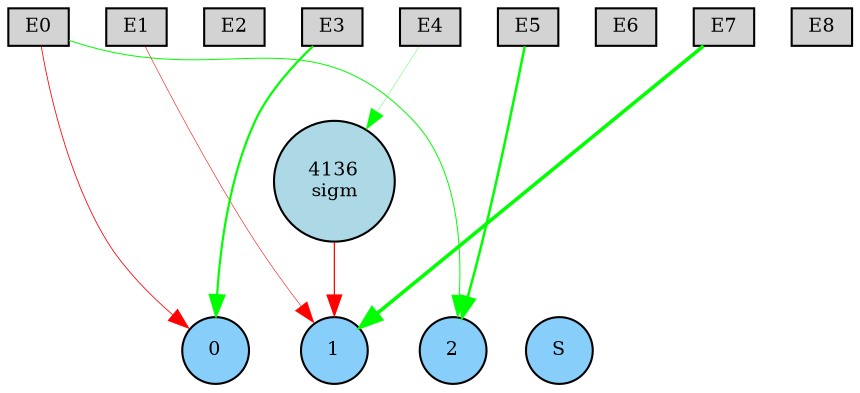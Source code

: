 digraph {
	node [fontsize=9 height=0.2 shape=circle width=0.2]
	subgraph inputs {
		node [shape=box style=filled]
		rank=source
		E0 [fillcolor=lightgray]
		E1 [fillcolor=lightgray]
		E0 -> E1 [style=invis]
		E2 [fillcolor=lightgray]
		E1 -> E2 [style=invis]
		E3 [fillcolor=lightgray]
		E2 -> E3 [style=invis]
		E4 [fillcolor=lightgray]
		E3 -> E4 [style=invis]
		E5 [fillcolor=lightgray]
		E4 -> E5 [style=invis]
		E6 [fillcolor=lightgray]
		E5 -> E6 [style=invis]
		E7 [fillcolor=lightgray]
		E6 -> E7 [style=invis]
		E8 [fillcolor=lightgray]
		E7 -> E8 [style=invis]
	}
	subgraph outputs {
		node [style=filled]
		rank=sink
		0 [fillcolor=lightskyblue fontsize=9 height=0.2 shape=circle width=0.2]
		1 [fillcolor=lightskyblue fontsize=9 height=0.2 shape=circle width=0.2]
		0 -> 1 [style=invis]
		2 [fillcolor=lightskyblue fontsize=9 height=0.2 shape=circle width=0.2]
		1 -> 2 [style=invis]
		S [fillcolor=lightskyblue fontsize=9 height=0.2 shape=circle width=0.2]
		2 -> S [style=invis]
	}
	4136 [label="4136
sigm" fillcolor=lightblue style=filled]
	E5 -> 2 [color=green penwidth=1.196790910788578 style=solid]
	E3 -> 0 [color=green penwidth=1.0451598197011769 style=solid]
	E7 -> 1 [color=green penwidth=1.7130487285786176 style=solid]
	4136 -> 1 [color=red penwidth=0.5938473860846106 style=solid]
	E1 -> 1 [color=red penwidth=0.2635768714181973 style=solid]
	E0 -> 2 [color=green penwidth=0.4785494389940861 style=solid]
	E0 -> 0 [color=red penwidth=0.3971155311224046 style=solid]
	E4 -> 4136 [color=green penwidth=0.14652532635495766 style=solid]
}
